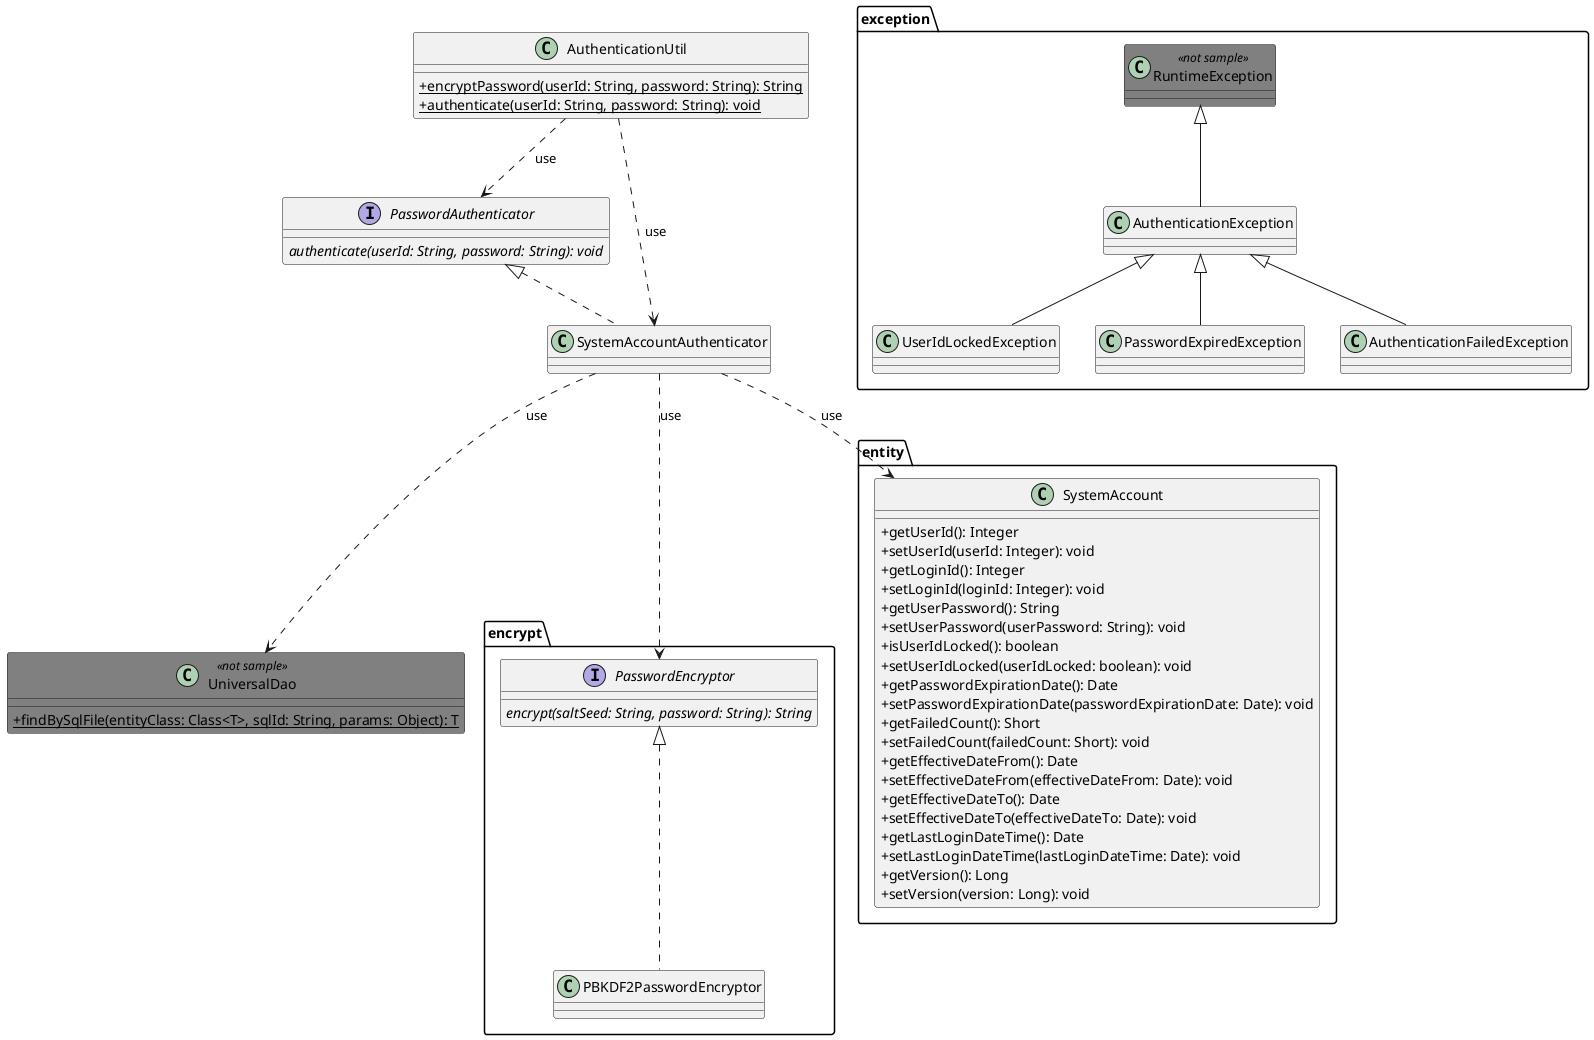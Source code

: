 @startuml

skinparam class {
    BackgroundColor<<not sample>> Gray
}

'hide circle

package encrypt {
    interface PasswordEncryptor {
        {abstract} encrypt(saltSeed: String, password: String): String
    }

    class PBKDF2PasswordEncryptor implements PasswordEncryptor
}

package entity {
    class SystemAccount {
        + getUserId(): Integer
        + setUserId(userId: Integer): void
        + getLoginId(): Integer
        + setLoginId(loginId: Integer): void
        + getUserPassword(): String
        + setUserPassword(userPassword: String): void
        + isUserIdLocked(): boolean
        + setUserIdLocked(userIdLocked: boolean): void
        + getPasswordExpirationDate(): Date
        + setPasswordExpirationDate(passwordExpirationDate: Date): void
        + getFailedCount(): Short
        + setFailedCount(failedCount: Short): void
        + getEffectiveDateFrom(): Date
        + setEffectiveDateFrom(effectiveDateFrom: Date): void
        + getEffectiveDateTo(): Date
        + setEffectiveDateTo(effectiveDateTo: Date): void
        + getLastLoginDateTime(): Date
        + setLastLoginDateTime(lastLoginDateTime: Date): void
        + getVersion(): Long
        + setVersion(version: Long): void
    }
}

package exception {
    class RuntimeException <<not sample>>

    class AuthenticationException extends RuntimeException
    class UserIdLockedException extends AuthenticationException
    class PasswordExpiredException extends AuthenticationException
    class AuthenticationFailedException extends AuthenticationException
}

interface PasswordAuthenticator {
    {abstract} authenticate(userId: String, password: String): void
}

class SystemAccountAuthenticator implements PasswordAuthenticator

skinparam classAttributeIconSize 0
class AuthenticationUtil {
    {static} + encryptPassword(userId: String, password: String): String
    {static} + authenticate(userId: String, password: String): void
}

class UniversalDao <<not sample>> {
    {static} + findBySqlFile(entityClass: Class<T>, sqlId: String, params: Object): T

}

AuthenticationUtil ..> SystemAccountAuthenticator : use
AuthenticationUtil ..> PasswordAuthenticator : use

SystemAccountAuthenticator ..> SystemAccount : use
SystemAccountAuthenticator ..> PasswordEncryptor: use
SystemAccountAuthenticator ..> UniversalDao : use

@enduml